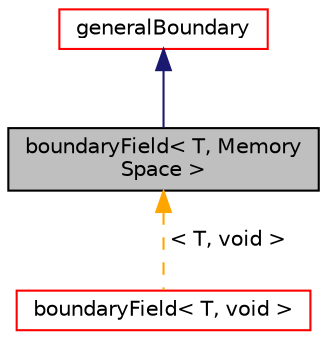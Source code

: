 digraph "boundaryField&lt; T, MemorySpace &gt;"
{
 // LATEX_PDF_SIZE
  edge [fontname="Helvetica",fontsize="10",labelfontname="Helvetica",labelfontsize="10"];
  node [fontname="Helvetica",fontsize="10",shape=record];
  Node1 [label="boundaryField\< T, Memory\lSpace \>",height=0.2,width=0.4,color="black", fillcolor="grey75", style="filled", fontcolor="black",tooltip=" "];
  Node2 -> Node1 [dir="back",color="midnightblue",fontsize="10",style="solid",fontname="Helvetica"];
  Node2 [label="generalBoundary",height=0.2,width=0.4,color="red", fillcolor="white", style="filled",URL="$classpFlow_1_1generalBoundary.html",tooltip=" "];
  Node1 -> Node4 [dir="back",color="orange",fontsize="10",style="dashed",label=" \< T, void \>" ,fontname="Helvetica"];
  Node4 [label="boundaryField\< T, void \>",height=0.2,width=0.4,color="red", fillcolor="white", style="filled",URL="$classpFlow_1_1boundaryField.html",tooltip=" "];
}
